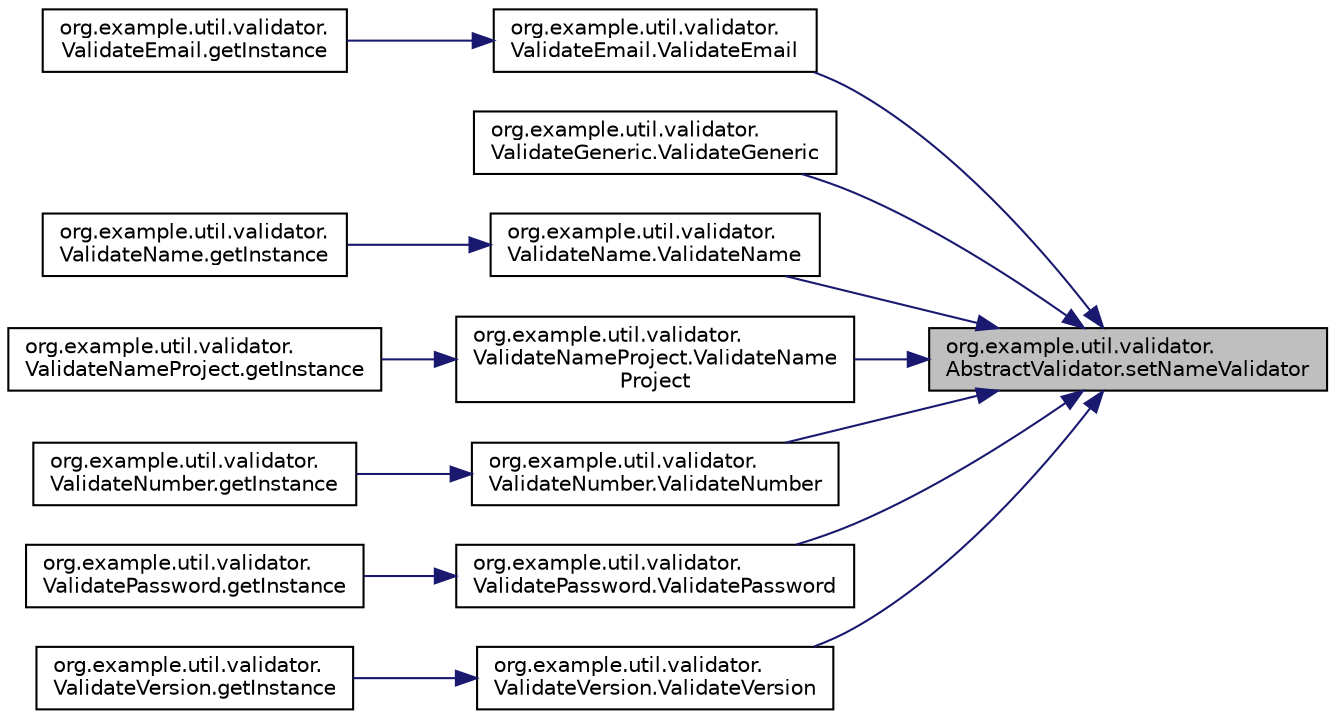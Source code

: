 digraph "org.example.util.validator.AbstractValidator.setNameValidator"
{
 // LATEX_PDF_SIZE
  edge [fontname="Helvetica",fontsize="10",labelfontname="Helvetica",labelfontsize="10"];
  node [fontname="Helvetica",fontsize="10",shape=record];
  rankdir="RL";
  Node1 [label="org.example.util.validator.\lAbstractValidator.setNameValidator",height=0.2,width=0.4,color="black", fillcolor="grey75", style="filled", fontcolor="black",tooltip="Sets name validator."];
  Node1 -> Node2 [dir="back",color="midnightblue",fontsize="10",style="solid",fontname="Helvetica"];
  Node2 [label="org.example.util.validator.\lValidateEmail.ValidateEmail",height=0.2,width=0.4,color="black", fillcolor="white", style="filled",URL="$d2/d1f/a00083_ae8dba6bfba3679ad3c67065ac184c9d9.html#ae8dba6bfba3679ad3c67065ac184c9d9",tooltip="Instantiates a new Validate email."];
  Node2 -> Node3 [dir="back",color="midnightblue",fontsize="10",style="solid",fontname="Helvetica"];
  Node3 [label="org.example.util.validator.\lValidateEmail.getInstance",height=0.2,width=0.4,color="black", fillcolor="white", style="filled",URL="$d2/d1f/a00083_abac46a84234108a674bc1b3015b69c5f.html#abac46a84234108a674bc1b3015b69c5f",tooltip="Get instance validate email."];
  Node1 -> Node4 [dir="back",color="midnightblue",fontsize="10",style="solid",fontname="Helvetica"];
  Node4 [label="org.example.util.validator.\lValidateGeneric.ValidateGeneric",height=0.2,width=0.4,color="black", fillcolor="white", style="filled",URL="$d1/d1e/a00087_a9a695c7fc9592e1f7ff2f9b17b454fb7.html#a9a695c7fc9592e1f7ff2f9b17b454fb7",tooltip="Costruttore per la validazione di un oggetto generico."];
  Node1 -> Node5 [dir="back",color="midnightblue",fontsize="10",style="solid",fontname="Helvetica"];
  Node5 [label="org.example.util.validator.\lValidateName.ValidateName",height=0.2,width=0.4,color="black", fillcolor="white", style="filled",URL="$da/d82/a00091_a9c90be3800e94202aa8c534963ba82a7.html#a9c90be3800e94202aa8c534963ba82a7",tooltip="Costruttore privato per Validate name."];
  Node5 -> Node6 [dir="back",color="midnightblue",fontsize="10",style="solid",fontname="Helvetica"];
  Node6 [label="org.example.util.validator.\lValidateName.getInstance",height=0.2,width=0.4,color="black", fillcolor="white", style="filled",URL="$da/d82/a00091_ac2b39a9696fd75151ce40bbe22c16b26.html#ac2b39a9696fd75151ce40bbe22c16b26",tooltip="LA classe e' un Singleton."];
  Node1 -> Node7 [dir="back",color="midnightblue",fontsize="10",style="solid",fontname="Helvetica"];
  Node7 [label="org.example.util.validator.\lValidateNameProject.ValidateName\lProject",height=0.2,width=0.4,color="black", fillcolor="white", style="filled",URL="$d9/d77/a00095_a1850c3163d863987288bf1edcc6389b5.html#a1850c3163d863987288bf1edcc6389b5",tooltip="Instantiates a new Validate name project."];
  Node7 -> Node8 [dir="back",color="midnightblue",fontsize="10",style="solid",fontname="Helvetica"];
  Node8 [label="org.example.util.validator.\lValidateNameProject.getInstance",height=0.2,width=0.4,color="black", fillcolor="white", style="filled",URL="$d9/d77/a00095_a7c142951e54bdc41b5edfc0198b27085.html#a7c142951e54bdc41b5edfc0198b27085",tooltip=" "];
  Node1 -> Node9 [dir="back",color="midnightblue",fontsize="10",style="solid",fontname="Helvetica"];
  Node9 [label="org.example.util.validator.\lValidateNumber.ValidateNumber",height=0.2,width=0.4,color="black", fillcolor="white", style="filled",URL="$da/d74/a00099_a7ec897e4582c73f64c31a54dd7be673e.html#a7ec897e4582c73f64c31a54dd7be673e",tooltip="Classe con soli metodi statici."];
  Node9 -> Node10 [dir="back",color="midnightblue",fontsize="10",style="solid",fontname="Helvetica"];
  Node10 [label="org.example.util.validator.\lValidateNumber.getInstance",height=0.2,width=0.4,color="black", fillcolor="white", style="filled",URL="$da/d74/a00099_a1840e622aff4ceb0f101dfccfbaa1ea6.html#a1840e622aff4ceb0f101dfccfbaa1ea6",tooltip=" "];
  Node1 -> Node11 [dir="back",color="midnightblue",fontsize="10",style="solid",fontname="Helvetica"];
  Node11 [label="org.example.util.validator.\lValidatePassword.ValidatePassword",height=0.2,width=0.4,color="black", fillcolor="white", style="filled",URL="$d5/d1e/a00103_a09058a89cf339fab41d91e0ede7e7a65.html#a09058a89cf339fab41d91e0ede7e7a65",tooltip="Classe con soli metodi statici."];
  Node11 -> Node12 [dir="back",color="midnightblue",fontsize="10",style="solid",fontname="Helvetica"];
  Node12 [label="org.example.util.validator.\lValidatePassword.getInstance",height=0.2,width=0.4,color="black", fillcolor="white", style="filled",URL="$d5/d1e/a00103_a7cdbfc909abec4b38a5faf0e3d681010.html#a7cdbfc909abec4b38a5faf0e3d681010",tooltip=" "];
  Node1 -> Node13 [dir="back",color="midnightblue",fontsize="10",style="solid",fontname="Helvetica"];
  Node13 [label="org.example.util.validator.\lValidateVersion.ValidateVersion",height=0.2,width=0.4,color="black", fillcolor="white", style="filled",URL="$df/d98/a00107_a58d066a503457746c5baad96499626ce.html#a58d066a503457746c5baad96499626ce",tooltip="Instantiates a new Validate version."];
  Node13 -> Node14 [dir="back",color="midnightblue",fontsize="10",style="solid",fontname="Helvetica"];
  Node14 [label="org.example.util.validator.\lValidateVersion.getInstance",height=0.2,width=0.4,color="black", fillcolor="white", style="filled",URL="$df/d98/a00107_a35c88363913c2e20998d82e6ab1f5d82.html#a35c88363913c2e20998d82e6ab1f5d82",tooltip="Get instance validate version."];
}
